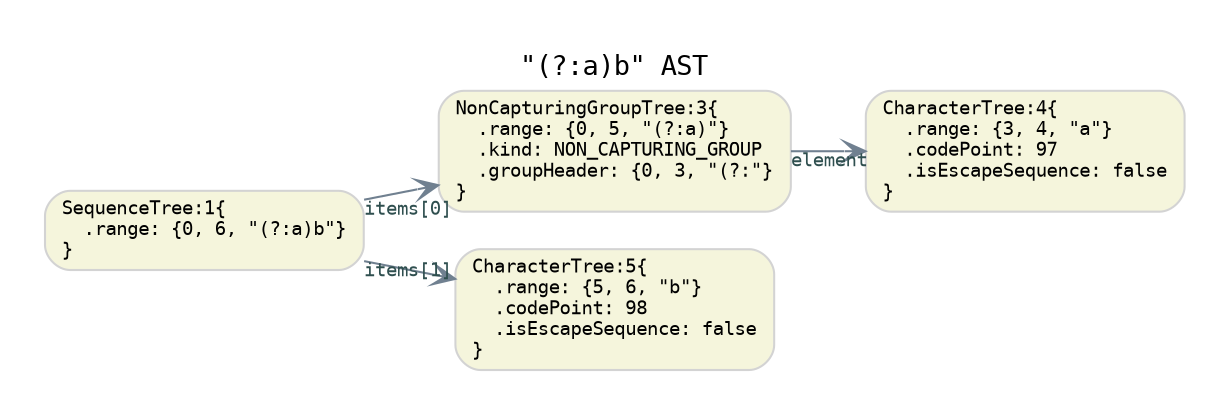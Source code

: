 digraph G {
  rankdir=LR;
  graph [fontname="Monospace", fontsize="13", pad="0.3"]
  labelloc="t";
  label="\"(?:a)b\" AST";

  // default nodes
  node [fontname="Monospace", fontsize= "9", shape="box", style="rounded,filled", color="LightGray", fillcolor="Beige", fixedsize="false", width="0.75"]
  1[ label="SequenceTree:1\{\l  .range: \{0, 6, \"(?:a)b\"\}\l\}\l" ]
  3[ label="NonCapturingGroupTree:3\{\l  .range: \{0, 5, \"(?:a)\"\}\l  .kind: NON_CAPTURING_GROUP\l  .groupHeader: \{0, 3, \"(?:\"\}\l\}\l" ]
  4[ label="CharacterTree:4\{\l  .range: \{3, 4, \"a\"\}\l  .codePoint: 97\l  .isEscapeSequence: false\l\}\l" ]
  5[ label="CharacterTree:5\{\l  .range: \{5, 6, \"b\"\}\l  .codePoint: 98\l  .isEscapeSequence: false\l\}\l" ]

  // default edges
  edge [fontname="Monospace", fontsize="9", style="solid", color="SlateGray", fontcolor="DarkSlateGray", arrowhead="vee", arrowtail="none", dir="both"]
  3 -> 4 [ label="",  taillabel="element" ]
  1 -> 3 [ label="",  taillabel="items[0]" ]
  1 -> 5 [ label="",  taillabel="items[1]" ]
}
